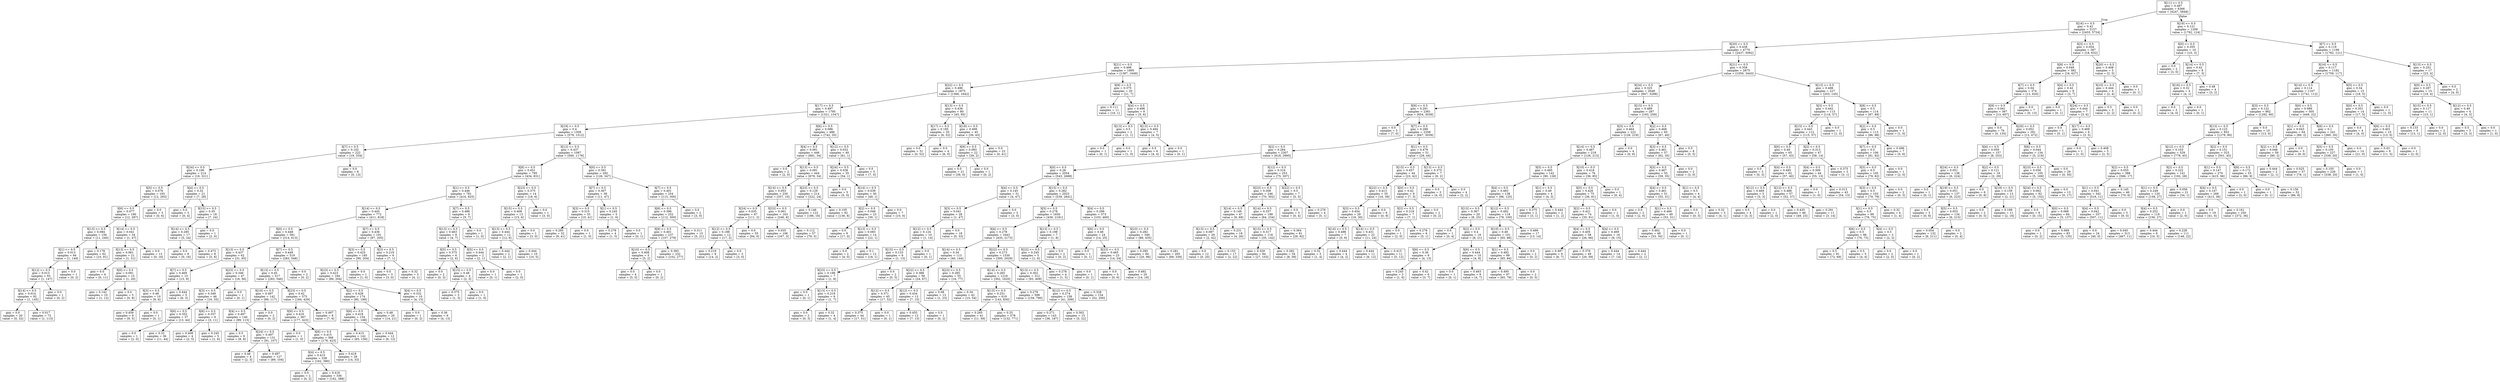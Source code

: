 digraph Tree {
node [shape=box] ;
0 [label="X[11] <= 0.5\ngini = 0.487\nsamples = 6366\nvalue = [4247, 5848]"] ;
1 [label="X[16] <= 0.5\ngini = 0.42\nsamples = 5157\nvalue = [2455, 5724]"] ;
0 -> 1 [labeldistance=2.5, labelangle=45, headlabel="True"] ;
2 [label="X[20] <= 0.5\ngini = 0.438\nsamples = 4770\nvalue = [2437, 5092]"] ;
1 -> 2 ;
3 [label="X[21] <= 0.5\ngini = 0.496\nsamples = 1895\nvalue = [1387, 1649]"] ;
2 -> 3 ;
4 [label="X[22] <= 0.5\ngini = 0.496\nsamples = 1875\nvalue = [1366, 1642]"] ;
3 -> 4 ;
5 [label="X[17] <= 0.5\ngini = 0.497\nsamples = 1795\nvalue = [1321, 1547]"] ;
4 -> 5 ;
6 [label="X[19] <= 0.5\ngini = 0.4\nsamples = 1309\nvalue = [579, 1512]"] ;
5 -> 6 ;
7 [label="X[7] <= 0.5\ngini = 0.102\nsamples = 222\nvalue = [19, 334]"] ;
6 -> 7 ;
8 [label="X[24] <= 0.5\ngini = 0.106\nsamples = 214\nvalue = [19, 321]"] ;
7 -> 8 ;
9 [label="X[5] <= 0.5\ngini = 0.076\nsamples = 193\nvalue = [12, 293]"] ;
8 -> 9 ;
10 [label="X[6] <= 0.5\ngini = 0.077\nsamples = 190\nvalue = [12, 287]"] ;
9 -> 10 ;
11 [label="X[13] <= 0.5\ngini = 0.084\nsamples = 156\nvalue = [11, 240]"] ;
10 -> 11 ;
12 [label="X[1] <= 0.5\ngini = 0.013\nsamples = 94\nvalue = [1, 149]"] ;
11 -> 12 ;
13 [label="X[12] <= 0.5\ngini = 0.013\nsamples = 93\nvalue = [1, 147]"] ;
12 -> 13 ;
14 [label="X[14] <= 0.5\ngini = 0.014\nsamples = 92\nvalue = [1, 145]"] ;
13 -> 14 ;
15 [label="gini = 0.0\nsamples = 20\nvalue = [0, 32]"] ;
14 -> 15 ;
16 [label="gini = 0.017\nsamples = 72\nvalue = [1, 113]"] ;
14 -> 16 ;
17 [label="gini = 0.0\nsamples = 1\nvalue = [0, 2]"] ;
13 -> 17 ;
18 [label="gini = 0.0\nsamples = 1\nvalue = [0, 2]"] ;
12 -> 18 ;
19 [label="gini = 0.178\nsamples = 62\nvalue = [10, 91]"] ;
11 -> 19 ;
20 [label="X[14] <= 0.5\ngini = 0.041\nsamples = 34\nvalue = [1, 47]"] ;
10 -> 20 ;
21 [label="X[13] <= 0.5\ngini = 0.061\nsamples = 21\nvalue = [1, 31]"] ;
20 -> 21 ;
22 [label="gini = 0.0\nsamples = 6\nvalue = [0, 11]"] ;
21 -> 22 ;
23 [label="X[0] <= 0.5\ngini = 0.091\nsamples = 15\nvalue = [1, 20]"] ;
21 -> 23 ;
24 [label="gini = 0.142\nsamples = 10\nvalue = [1, 12]"] ;
23 -> 24 ;
25 [label="gini = 0.0\nsamples = 5\nvalue = [0, 8]"] ;
23 -> 25 ;
26 [label="gini = 0.0\nsamples = 13\nvalue = [0, 16]"] ;
20 -> 26 ;
27 [label="gini = 0.0\nsamples = 3\nvalue = [0, 6]"] ;
9 -> 27 ;
28 [label="X[4] <= 0.5\ngini = 0.32\nsamples = 21\nvalue = [7, 28]"] ;
8 -> 28 ;
29 [label="gini = 0.0\nsamples = 3\nvalue = [0, 4]"] ;
28 -> 29 ;
30 [label="X[15] <= 0.5\ngini = 0.35\nsamples = 18\nvalue = [7, 24]"] ;
28 -> 30 ;
31 [label="X[14] <= 0.5\ngini = 0.285\nsamples = 17\nvalue = [5, 24]"] ;
30 -> 31 ;
32 [label="gini = 0.0\nsamples = 9\nvalue = [0, 16]"] ;
31 -> 32 ;
33 [label="gini = 0.473\nsamples = 8\nvalue = [5, 8]"] ;
31 -> 33 ;
34 [label="gini = 0.0\nsamples = 1\nvalue = [2, 0]"] ;
30 -> 34 ;
35 [label="gini = 0.0\nsamples = 8\nvalue = [0, 13]"] ;
7 -> 35 ;
36 [label="X[12] <= 0.5\ngini = 0.437\nsamples = 1087\nvalue = [560, 1178]"] ;
6 -> 36 ;
37 [label="X[8] <= 0.5\ngini = 0.451\nsamples = 795\nvalue = [434, 831]"] ;
36 -> 37 ;
38 [label="X[1] <= 0.5\ngini = 0.446\nsamples = 781\nvalue = [416, 825]"] ;
37 -> 38 ;
39 [label="X[14] <= 0.5\ngini = 0.445\nsamples = 772\nvalue = [411, 818]"] ;
38 -> 39 ;
40 [label="X[0] <= 0.5\ngini = 0.448\nsamples = 581\nvalue = [314, 613]"] ;
39 -> 40 ;
41 [label="X[13] <= 0.5\ngini = 0.437\nsamples = 62\nvalue = [31, 65]"] ;
40 -> 41 ;
42 [label="X[7] <= 0.5\ngini = 0.469\nsamples = 15\nvalue = [15, 9]"] ;
41 -> 42 ;
43 [label="X[3] <= 0.5\ngini = 0.48\nsamples = 10\nvalue = [9, 6]"] ;
42 -> 43 ;
44 [label="gini = 0.459\nsamples = 9\nvalue = [9, 5]"] ;
43 -> 44 ;
45 [label="gini = 0.0\nsamples = 1\nvalue = [0, 1]"] ;
43 -> 45 ;
46 [label="gini = 0.444\nsamples = 5\nvalue = [6, 3]"] ;
42 -> 46 ;
47 [label="X[23] <= 0.5\ngini = 0.346\nsamples = 47\nvalue = [16, 56]"] ;
41 -> 47 ;
48 [label="X[3] <= 0.5\ngini = 0.349\nsamples = 46\nvalue = [16, 55]"] ;
47 -> 48 ;
49 [label="X[6] <= 0.5\ngini = 0.352\nsamples = 37\nvalue = [13, 44]"] ;
48 -> 49 ;
50 [label="gini = 0.0\nsamples = 1\nvalue = [2, 0]"] ;
49 -> 50 ;
51 [label="gini = 0.32\nsamples = 36\nvalue = [11, 44]"] ;
49 -> 51 ;
52 [label="X[6] <= 0.5\ngini = 0.337\nsamples = 9\nvalue = [3, 11]"] ;
48 -> 52 ;
53 [label="gini = 0.408\nsamples = 4\nvalue = [2, 5]"] ;
52 -> 53 ;
54 [label="gini = 0.245\nsamples = 5\nvalue = [1, 6]"] ;
52 -> 54 ;
55 [label="gini = 0.0\nsamples = 1\nvalue = [0, 1]"] ;
47 -> 55 ;
56 [label="X[7] <= 0.5\ngini = 0.449\nsamples = 519\nvalue = [283, 548]"] ;
40 -> 56 ;
57 [label="X[13] <= 0.5\ngini = 0.45\nsamples = 517\nvalue = [283, 546]"] ;
56 -> 57 ;
58 [label="X[10] <= 0.5\ngini = 0.497\nsamples = 142\nvalue = [99, 117]"] ;
57 -> 58 ;
59 [label="X[4] <= 0.5\ngini = 0.497\nsamples = 140\nvalue = [99, 115]"] ;
58 -> 59 ;
60 [label="gini = 0.5\nsamples = 9\nvalue = [8, 8]"] ;
59 -> 60 ;
61 [label="X[24] <= 0.5\ngini = 0.497\nsamples = 131\nvalue = [91, 107]"] ;
59 -> 61 ;
62 [label="gini = 0.48\nsamples = 4\nvalue = [2, 3]"] ;
61 -> 62 ;
63 [label="gini = 0.497\nsamples = 127\nvalue = [89, 104]"] ;
61 -> 63 ;
64 [label="gini = 0.0\nsamples = 2\nvalue = [0, 2]"] ;
58 -> 64 ;
65 [label="X[23] <= 0.5\ngini = 0.42\nsamples = 375\nvalue = [184, 429]"] ;
57 -> 65 ;
66 [label="X[9] <= 0.5\ngini = 0.416\nsamples = 367\nvalue = [177, 423]"] ;
65 -> 66 ;
67 [label="gini = 0.0\nsamples = 1\nvalue = [1, 0]"] ;
66 -> 67 ;
68 [label="X[6] <= 0.5\ngini = 0.415\nsamples = 366\nvalue = [176, 423]"] ;
66 -> 68 ;
69 [label="X[4] <= 0.5\ngini = 0.415\nsamples = 338\nvalue = [162, 390]"] ;
68 -> 69 ;
70 [label="gini = 0.0\nsamples = 2\nvalue = [0, 2]"] ;
69 -> 70 ;
71 [label="gini = 0.416\nsamples = 336\nvalue = [162, 388]"] ;
69 -> 71 ;
72 [label="gini = 0.418\nsamples = 28\nvalue = [14, 33]"] ;
68 -> 72 ;
73 [label="gini = 0.497\nsamples = 8\nvalue = [7, 6]"] ;
65 -> 73 ;
74 [label="gini = 0.0\nsamples = 2\nvalue = [0, 2]"] ;
56 -> 74 ;
75 [label="X[7] <= 0.5\ngini = 0.436\nsamples = 191\nvalue = [97, 205]"] ;
39 -> 75 ;
76 [label="X[3] <= 0.5\ngini = 0.425\nsamples = 185\nvalue = [90, 204]"] ;
75 -> 76 ;
77 [label="X[23] <= 0.5\ngini = 0.423\nsamples = 184\nvalue = [89, 204]"] ;
76 -> 77 ;
78 [label="X[2] <= 0.5\ngini = 0.428\nsamples = 174\nvalue = [85, 189]"] ;
77 -> 78 ;
79 [label="X[6] <= 0.5\ngini = 0.418\nsamples = 154\nvalue = [71, 168]"] ;
78 -> 79 ;
80 [label="gini = 0.415\nsamples = 142\nvalue = [65, 156]"] ;
79 -> 80 ;
81 [label="gini = 0.444\nsamples = 12\nvalue = [6, 12]"] ;
79 -> 81 ;
82 [label="gini = 0.48\nsamples = 20\nvalue = [14, 21]"] ;
78 -> 82 ;
83 [label="X[4] <= 0.5\ngini = 0.332\nsamples = 10\nvalue = [4, 15]"] ;
77 -> 83 ;
84 [label="gini = 0.0\nsamples = 1\nvalue = [0, 2]"] ;
83 -> 84 ;
85 [label="gini = 0.36\nsamples = 9\nvalue = [4, 13]"] ;
83 -> 85 ;
86 [label="gini = 0.0\nsamples = 1\nvalue = [1, 0]"] ;
76 -> 86 ;
87 [label="X[3] <= 0.5\ngini = 0.219\nsamples = 6\nvalue = [7, 1]"] ;
75 -> 87 ;
88 [label="gini = 0.0\nsamples = 3\nvalue = [3, 0]"] ;
87 -> 88 ;
89 [label="gini = 0.32\nsamples = 3\nvalue = [4, 1]"] ;
87 -> 89 ;
90 [label="X[7] <= 0.5\ngini = 0.486\nsamples = 9\nvalue = [5, 7]"] ;
38 -> 90 ;
91 [label="X[13] <= 0.5\ngini = 0.463\nsamples = 8\nvalue = [4, 7]"] ;
90 -> 91 ;
92 [label="X[5] <= 0.5\ngini = 0.375\nsamples = 6\nvalue = [2, 6]"] ;
91 -> 92 ;
93 [label="gini = 0.0\nsamples = 2\nvalue = [0, 3]"] ;
92 -> 93 ;
94 [label="X[15] <= 0.5\ngini = 0.48\nsamples = 4\nvalue = [2, 3]"] ;
92 -> 94 ;
95 [label="gini = 0.375\nsamples = 3\nvalue = [1, 3]"] ;
94 -> 95 ;
96 [label="gini = 0.0\nsamples = 1\nvalue = [1, 0]"] ;
94 -> 96 ;
97 [label="X[5] <= 0.5\ngini = 0.444\nsamples = 2\nvalue = [2, 1]"] ;
91 -> 97 ;
98 [label="gini = 0.0\nsamples = 1\nvalue = [0, 1]"] ;
97 -> 98 ;
99 [label="gini = 0.0\nsamples = 1\nvalue = [2, 0]"] ;
97 -> 99 ;
100 [label="gini = 0.0\nsamples = 1\nvalue = [1, 0]"] ;
90 -> 100 ;
101 [label="X[23] <= 0.5\ngini = 0.375\nsamples = 14\nvalue = [18, 6]"] ;
37 -> 101 ;
102 [label="X[15] <= 0.5\ngini = 0.408\nsamples = 13\nvalue = [15, 6]"] ;
101 -> 102 ;
103 [label="X[13] <= 0.5\ngini = 0.444\nsamples = 12\nvalue = [12, 6]"] ;
102 -> 103 ;
104 [label="gini = 0.444\nsamples = 2\nvalue = [2, 1]"] ;
103 -> 104 ;
105 [label="gini = 0.444\nsamples = 10\nvalue = [10, 5]"] ;
103 -> 105 ;
106 [label="gini = 0.0\nsamples = 1\nvalue = [3, 0]"] ;
102 -> 106 ;
107 [label="gini = 0.0\nsamples = 1\nvalue = [3, 0]"] ;
101 -> 107 ;
108 [label="X[0] <= 0.5\ngini = 0.391\nsamples = 292\nvalue = [126, 347]"] ;
36 -> 108 ;
109 [label="X[7] <= 0.5\ngini = 0.307\nsamples = 38\nvalue = [11, 47]"] ;
108 -> 109 ;
110 [label="X[3] <= 0.5\ngini = 0.315\nsamples = 33\nvalue = [10, 41]"] ;
109 -> 110 ;
111 [label="gini = 0.295\nsamples = 32\nvalue = [9, 41]"] ;
110 -> 111 ;
112 [label="gini = 0.0\nsamples = 1\nvalue = [1, 0]"] ;
110 -> 112 ;
113 [label="X[1] <= 0.5\ngini = 0.245\nsamples = 5\nvalue = [1, 6]"] ;
109 -> 113 ;
114 [label="gini = 0.278\nsamples = 4\nvalue = [1, 5]"] ;
113 -> 114 ;
115 [label="gini = 0.0\nsamples = 1\nvalue = [0, 1]"] ;
113 -> 115 ;
116 [label="X[7] <= 0.5\ngini = 0.401\nsamples = 254\nvalue = [115, 300]"] ;
108 -> 116 ;
117 [label="X[6] <= 0.5\ngini = 0.396\nsamples = 252\nvalue = [112, 300]"] ;
116 -> 117 ;
118 [label="X[9] <= 0.5\ngini = 0.401\nsamples = 237\nvalue = [107, 279]"] ;
117 -> 118 ;
119 [label="X[10] <= 0.5\ngini = 0.408\nsamples = 5\nvalue = [5, 2]"] ;
118 -> 119 ;
120 [label="gini = 0.0\nsamples = 4\nvalue = [5, 0]"] ;
119 -> 120 ;
121 [label="gini = 0.0\nsamples = 1\nvalue = [0, 2]"] ;
119 -> 121 ;
122 [label="gini = 0.393\nsamples = 232\nvalue = [102, 277]"] ;
118 -> 122 ;
123 [label="gini = 0.311\nsamples = 15\nvalue = [5, 21]"] ;
117 -> 123 ;
124 [label="gini = 0.0\nsamples = 2\nvalue = [3, 0]"] ;
116 -> 124 ;
125 [label="X[6] <= 0.5\ngini = 0.086\nsamples = 486\nvalue = [742, 35]"] ;
5 -> 125 ;
126 [label="X[4] <= 0.5\ngini = 0.091\nsamples = 446\nvalue = [681, 34]"] ;
125 -> 126 ;
127 [label="gini = 0.0\nsamples = 2\nvalue = [2, 0]"] ;
126 -> 127 ;
128 [label="X[13] <= 0.5\ngini = 0.091\nsamples = 444\nvalue = [679, 34]"] ;
126 -> 128 ;
129 [label="X[14] <= 0.5\ngini = 0.053\nsamples = 230\nvalue = [357, 10]"] ;
128 -> 129 ;
130 [label="X[24] <= 0.5\ngini = 0.035\nsamples = 67\nvalue = [111, 2]"] ;
129 -> 130 ;
131 [label="X[12] <= 0.5\ngini = 0.188\nsamples = 12\nvalue = [17, 2]"] ;
130 -> 131 ;
132 [label="gini = 0.219\nsamples = 9\nvalue = [14, 2]"] ;
131 -> 132 ;
133 [label="gini = 0.0\nsamples = 3\nvalue = [3, 0]"] ;
131 -> 133 ;
134 [label="gini = 0.0\nsamples = 55\nvalue = [94, 0]"] ;
130 -> 134 ;
135 [label="X[23] <= 0.5\ngini = 0.061\nsamples = 163\nvalue = [246, 8]"] ;
129 -> 135 ;
136 [label="gini = 0.035\nsamples = 106\nvalue = [167, 3]"] ;
135 -> 136 ;
137 [label="gini = 0.112\nsamples = 57\nvalue = [79, 5]"] ;
135 -> 137 ;
138 [label="X[23] <= 0.5\ngini = 0.129\nsamples = 214\nvalue = [322, 24]"] ;
128 -> 138 ;
139 [label="gini = 0.146\nsamples = 122\nvalue = [186, 16]"] ;
138 -> 139 ;
140 [label="gini = 0.105\nsamples = 92\nvalue = [136, 8]"] ;
138 -> 140 ;
141 [label="X[12] <= 0.5\ngini = 0.032\nsamples = 40\nvalue = [61, 1]"] ;
125 -> 141 ;
142 [label="X[24] <= 0.5\ngini = 0.036\nsamples = 35\nvalue = [54, 1]"] ;
141 -> 142 ;
143 [label="gini = 0.0\nsamples = 5\nvalue = [5, 0]"] ;
142 -> 143 ;
144 [label="X[14] <= 0.5\ngini = 0.039\nsamples = 30\nvalue = [49, 1]"] ;
142 -> 144 ;
145 [label="X[2] <= 0.5\ngini = 0.049\nsamples = 23\nvalue = [39, 1]"] ;
144 -> 145 ;
146 [label="gini = 0.0\nsamples = 9\nvalue = [17, 0]"] ;
145 -> 146 ;
147 [label="X[13] <= 0.5\ngini = 0.083\nsamples = 14\nvalue = [22, 1]"] ;
145 -> 147 ;
148 [label="gini = 0.0\nsamples = 2\nvalue = [4, 0]"] ;
147 -> 148 ;
149 [label="gini = 0.1\nsamples = 12\nvalue = [18, 1]"] ;
147 -> 149 ;
150 [label="gini = 0.0\nsamples = 7\nvalue = [10, 0]"] ;
144 -> 150 ;
151 [label="gini = 0.0\nsamples = 5\nvalue = [7, 0]"] ;
141 -> 151 ;
152 [label="X[13] <= 0.5\ngini = 0.436\nsamples = 80\nvalue = [45, 95]"] ;
4 -> 152 ;
153 [label="X[17] <= 0.5\ngini = 0.185\nsamples = 35\nvalue = [6, 52]"] ;
152 -> 153 ;
154 [label="gini = 0.0\nsamples = 31\nvalue = [0, 52]"] ;
153 -> 154 ;
155 [label="gini = 0.0\nsamples = 4\nvalue = [6, 0]"] ;
153 -> 155 ;
156 [label="X[18] <= 0.5\ngini = 0.499\nsamples = 45\nvalue = [39, 43]"] ;
152 -> 156 ;
157 [label="X[9] <= 0.5\ngini = 0.093\nsamples = 22\nvalue = [39, 2]"] ;
156 -> 157 ;
158 [label="gini = 0.0\nsamples = 21\nvalue = [39, 0]"] ;
157 -> 158 ;
159 [label="gini = 0.0\nsamples = 1\nvalue = [0, 2]"] ;
157 -> 159 ;
160 [label="gini = 0.0\nsamples = 23\nvalue = [0, 41]"] ;
156 -> 160 ;
161 [label="X[9] <= 0.5\ngini = 0.375\nsamples = 20\nvalue = [21, 7]"] ;
3 -> 161 ;
162 [label="gini = 0.111\nsamples = 11\nvalue = [16, 1]"] ;
161 -> 162 ;
163 [label="X[4] <= 0.5\ngini = 0.496\nsamples = 9\nvalue = [5, 6]"] ;
161 -> 163 ;
164 [label="X[13] <= 0.5\ngini = 0.5\nsamples = 2\nvalue = [1, 1]"] ;
163 -> 164 ;
165 [label="gini = 0.0\nsamples = 1\nvalue = [0, 1]"] ;
164 -> 165 ;
166 [label="gini = 0.0\nsamples = 1\nvalue = [1, 0]"] ;
164 -> 166 ;
167 [label="X[13] <= 0.5\ngini = 0.494\nsamples = 7\nvalue = [4, 5]"] ;
163 -> 167 ;
168 [label="gini = 0.5\nsamples = 6\nvalue = [4, 4]"] ;
167 -> 168 ;
169 [label="gini = 0.0\nsamples = 1\nvalue = [0, 1]"] ;
167 -> 169 ;
170 [label="X[21] <= 0.5\ngini = 0.358\nsamples = 2875\nvalue = [1050, 3443]"] ;
2 -> 170 ;
171 [label="X[24] <= 0.5\ngini = 0.325\nsamples = 2648\nvalue = [847, 3298]"] ;
170 -> 171 ;
172 [label="X[9] <= 0.5\ngini = 0.291\nsamples = 2361\nvalue = [654, 3039]"] ;
171 -> 172 ;
173 [label="gini = 0.0\nsamples = 3\nvalue = [7, 0]"] ;
172 -> 173 ;
174 [label="X[7] <= 0.5\ngini = 0.289\nsamples = 2358\nvalue = [647, 3039]"] ;
172 -> 174 ;
175 [label="X[2] <= 0.5\ngini = 0.284\nsamples = 2307\nvalue = [618, 2995]"] ;
174 -> 175 ;
176 [label="X[0] <= 0.5\ngini = 0.28\nsamples = 2054\nvalue = [543, 2688]"] ;
175 -> 176 ;
177 [label="X[4] <= 0.5\ngini = 0.145\nsamples = 31\nvalue = [4, 47]"] ;
176 -> 177 ;
178 [label="X[3] <= 0.5\ngini = 0.041\nsamples = 28\nvalue = [1, 47]"] ;
177 -> 178 ;
179 [label="X[12] <= 0.5\ngini = 0.124\nsamples = 10\nvalue = [1, 14]"] ;
178 -> 179 ;
180 [label="X[15] <= 0.5\ngini = 0.133\nsamples = 9\nvalue = [1, 13]"] ;
179 -> 180 ;
181 [label="X[23] <= 0.5\ngini = 0.198\nsamples = 7\nvalue = [1, 8]"] ;
180 -> 181 ;
182 [label="gini = 0.0\nsamples = 1\nvalue = [0, 1]"] ;
181 -> 182 ;
183 [label="X[13] <= 0.5\ngini = 0.219\nsamples = 6\nvalue = [1, 7]"] ;
181 -> 183 ;
184 [label="gini = 0.0\nsamples = 2\nvalue = [0, 3]"] ;
183 -> 184 ;
185 [label="gini = 0.32\nsamples = 4\nvalue = [1, 4]"] ;
183 -> 185 ;
186 [label="gini = 0.0\nsamples = 2\nvalue = [0, 5]"] ;
180 -> 186 ;
187 [label="gini = 0.0\nsamples = 1\nvalue = [0, 1]"] ;
179 -> 187 ;
188 [label="gini = 0.0\nsamples = 18\nvalue = [0, 33]"] ;
178 -> 188 ;
189 [label="gini = 0.0\nsamples = 3\nvalue = [3, 0]"] ;
177 -> 189 ;
190 [label="X[15] <= 0.5\ngini = 0.282\nsamples = 2023\nvalue = [539, 2641]"] ;
176 -> 190 ;
191 [label="X[5] <= 0.5\ngini = 0.278\nsamples = 1650\nvalue = [436, 2181]"] ;
190 -> 191 ;
192 [label="X[4] <= 0.5\ngini = 0.278\nsamples = 1643\nvalue = [435, 2173]"] ;
191 -> 192 ;
193 [label="X[14] <= 0.5\ngini = 0.34\nsamples = 113\nvalue = [40, 144]"] ;
192 -> 193 ;
194 [label="X[22] <= 0.5\ngini = 0.388\nsamples = 58\nvalue = [24, 67]"] ;
193 -> 194 ;
195 [label="X[12] <= 0.5\ngini = 0.371\nsamples = 45\nvalue = [17, 52]"] ;
194 -> 195 ;
196 [label="gini = 0.375\nsamples = 44\nvalue = [17, 51]"] ;
195 -> 196 ;
197 [label="gini = 0.0\nsamples = 1\nvalue = [0, 1]"] ;
195 -> 197 ;
198 [label="X[12] <= 0.5\ngini = 0.434\nsamples = 13\nvalue = [7, 15]"] ;
194 -> 198 ;
199 [label="gini = 0.455\nsamples = 12\nvalue = [7, 13]"] ;
198 -> 199 ;
200 [label="gini = 0.0\nsamples = 1\nvalue = [0, 2]"] ;
198 -> 200 ;
201 [label="X[23] <= 0.5\ngini = 0.285\nsamples = 55\nvalue = [16, 77]"] ;
193 -> 201 ;
202 [label="gini = 0.08\nsamples = 13\nvalue = [1, 23]"] ;
201 -> 202 ;
203 [label="gini = 0.34\nsamples = 42\nvalue = [15, 54]"] ;
201 -> 203 ;
204 [label="X[22] <= 0.5\ngini = 0.273\nsamples = 1530\nvalue = [395, 2029]"] ;
192 -> 204 ;
205 [label="X[14] <= 0.5\ngini = 0.265\nsamples = 1218\nvalue = [302, 1620]"] ;
204 -> 205 ;
206 [label="X[13] <= 0.5\ngini = 0.251\nsamples = 619\nvalue = [143, 830]"] ;
205 -> 206 ;
207 [label="gini = 0.265\nsamples = 41\nvalue = [11, 59]"] ;
206 -> 207 ;
208 [label="gini = 0.25\nsamples = 578\nvalue = [132, 771]"] ;
206 -> 208 ;
209 [label="gini = 0.279\nsamples = 599\nvalue = [159, 790]"] ;
205 -> 209 ;
210 [label="X[13] <= 0.5\ngini = 0.302\nsamples = 312\nvalue = [93, 409]"] ;
204 -> 210 ;
211 [label="X[12] <= 0.5\ngini = 0.274\nsamples = 158\nvalue = [41, 209]"] ;
210 -> 211 ;
212 [label="gini = 0.271\nsamples = 143\nvalue = [36, 187]"] ;
211 -> 212 ;
213 [label="gini = 0.302\nsamples = 15\nvalue = [5, 22]"] ;
211 -> 213 ;
214 [label="gini = 0.328\nsamples = 154\nvalue = [52, 200]"] ;
210 -> 214 ;
215 [label="X[13] <= 0.5\ngini = 0.198\nsamples = 7\nvalue = [1, 8]"] ;
191 -> 215 ;
216 [label="X[22] <= 0.5\ngini = 0.245\nsamples = 5\nvalue = [1, 6]"] ;
215 -> 216 ;
217 [label="gini = 0.278\nsamples = 4\nvalue = [1, 5]"] ;
216 -> 217 ;
218 [label="gini = 0.0\nsamples = 1\nvalue = [0, 1]"] ;
216 -> 218 ;
219 [label="gini = 0.0\nsamples = 2\nvalue = [0, 2]"] ;
215 -> 219 ;
220 [label="X[4] <= 0.5\ngini = 0.299\nsamples = 373\nvalue = [103, 460]"] ;
190 -> 220 ;
221 [label="X[6] <= 0.5\ngini = 0.46\nsamples = 24\nvalue = [14, 25]"] ;
220 -> 221 ;
222 [label="gini = 0.0\nsamples = 1\nvalue = [0, 1]"] ;
221 -> 222 ;
223 [label="X[23] <= 0.5\ngini = 0.465\nsamples = 23\nvalue = [14, 24]"] ;
221 -> 223 ;
224 [label="gini = 0.0\nsamples = 3\nvalue = [0, 6]"] ;
223 -> 224 ;
225 [label="gini = 0.492\nsamples = 20\nvalue = [14, 18]"] ;
223 -> 225 ;
226 [label="X[23] <= 0.5\ngini = 0.282\nsamples = 349\nvalue = [89, 435]"] ;
220 -> 226 ;
227 [label="gini = 0.285\nsamples = 84\nvalue = [20, 96]"] ;
226 -> 227 ;
228 [label="gini = 0.281\nsamples = 265\nvalue = [69, 339]"] ;
226 -> 228 ;
229 [label="X[12] <= 0.5\ngini = 0.316\nsamples = 253\nvalue = [75, 307]"] ;
175 -> 229 ;
230 [label="X[23] <= 0.5\ngini = 0.306\nsamples = 246\nvalue = [70, 302]"] ;
229 -> 230 ;
231 [label="X[14] <= 0.5\ngini = 0.149\nsamples = 47\nvalue = [6, 68]"] ;
230 -> 231 ;
232 [label="X[13] <= 0.5\ngini = 0.087\nsamples = 29\nvalue = [2, 42]"] ;
231 -> 232 ;
233 [label="gini = 0.0\nsamples = 12\nvalue = [0, 20]"] ;
232 -> 233 ;
234 [label="gini = 0.153\nsamples = 17\nvalue = [2, 22]"] ;
232 -> 234 ;
235 [label="gini = 0.231\nsamples = 18\nvalue = [4, 26]"] ;
231 -> 235 ;
236 [label="X[14] <= 0.5\ngini = 0.337\nsamples = 199\nvalue = [64, 234]"] ;
230 -> 236 ;
237 [label="X[15] <= 0.5\ngini = 0.317\nsamples = 118\nvalue = [35, 142]"] ;
236 -> 237 ;
238 [label="gini = 0.329\nsamples = 84\nvalue = [27, 103]"] ;
237 -> 238 ;
239 [label="gini = 0.282\nsamples = 34\nvalue = [8, 39]"] ;
237 -> 239 ;
240 [label="gini = 0.364\nsamples = 81\nvalue = [29, 92]"] ;
236 -> 240 ;
241 [label="X[22] <= 0.5\ngini = 0.5\nsamples = 7\nvalue = [5, 5]"] ;
229 -> 241 ;
242 [label="gini = 0.0\nsamples = 3\nvalue = [0, 4]"] ;
241 -> 242 ;
243 [label="gini = 0.278\nsamples = 4\nvalue = [5, 1]"] ;
241 -> 243 ;
244 [label="X[1] <= 0.5\ngini = 0.479\nsamples = 51\nvalue = [29, 44]"] ;
174 -> 244 ;
245 [label="X[15] <= 0.5\ngini = 0.457\nsamples = 44\nvalue = [23, 42]"] ;
244 -> 245 ;
246 [label="X[22] <= 0.5\ngini = 0.413\nsamples = 35\nvalue = [16, 39]"] ;
245 -> 246 ;
247 [label="X[3] <= 0.5\ngini = 0.454\nsamples = 29\nvalue = [16, 30]"] ;
246 -> 247 ;
248 [label="X[14] <= 0.5\ngini = 0.496\nsamples = 7\nvalue = [5, 6]"] ;
247 -> 248 ;
249 [label="gini = 0.32\nsamples = 3\nvalue = [1, 4]"] ;
248 -> 249 ;
250 [label="gini = 0.444\nsamples = 4\nvalue = [4, 2]"] ;
248 -> 250 ;
251 [label="X[14] <= 0.5\ngini = 0.431\nsamples = 22\nvalue = [11, 24]"] ;
247 -> 251 ;
252 [label="gini = 0.444\nsamples = 11\nvalue = [6, 12]"] ;
251 -> 252 ;
253 [label="gini = 0.415\nsamples = 11\nvalue = [5, 12]"] ;
251 -> 253 ;
254 [label="gini = 0.0\nsamples = 6\nvalue = [0, 9]"] ;
246 -> 254 ;
255 [label="X[0] <= 0.5\ngini = 0.42\nsamples = 9\nvalue = [7, 3]"] ;
245 -> 255 ;
256 [label="X[3] <= 0.5\ngini = 0.219\nsamples = 7\nvalue = [7, 1]"] ;
255 -> 256 ;
257 [label="gini = 0.0\nsamples = 1\nvalue = [2, 0]"] ;
256 -> 257 ;
258 [label="gini = 0.278\nsamples = 6\nvalue = [5, 1]"] ;
256 -> 258 ;
259 [label="gini = 0.0\nsamples = 2\nvalue = [0, 2]"] ;
255 -> 259 ;
260 [label="X[13] <= 0.5\ngini = 0.375\nsamples = 7\nvalue = [6, 2]"] ;
244 -> 260 ;
261 [label="gini = 0.0\nsamples = 3\nvalue = [4, 0]"] ;
260 -> 261 ;
262 [label="gini = 0.5\nsamples = 4\nvalue = [2, 2]"] ;
260 -> 262 ;
263 [label="X[15] <= 0.5\ngini = 0.489\nsamples = 287\nvalue = [193, 259]"] ;
171 -> 263 ;
264 [label="X[3] <= 0.5\ngini = 0.464\nsamples = 222\nvalue = [126, 219]"] ;
263 -> 264 ;
265 [label="X[14] <= 0.5\ngini = 0.467\nsamples = 218\nvalue = [126, 213]"] ;
264 -> 265 ;
266 [label="X[5] <= 0.5\ngini = 0.485\nsamples = 142\nvalue = [90, 128]"] ;
265 -> 266 ;
267 [label="X[4] <= 0.5\ngini = 0.483\nsamples = 138\nvalue = [86, 125]"] ;
266 -> 267 ;
268 [label="X[13] <= 0.5\ngini = 0.367\nsamples = 20\nvalue = [8, 25]"] ;
267 -> 268 ;
269 [label="gini = 0.0\nsamples = 1\nvalue = [0, 4]"] ;
268 -> 269 ;
270 [label="X[2] <= 0.5\ngini = 0.4\nsamples = 19\nvalue = [8, 21]"] ;
268 -> 270 ;
271 [label="X[6] <= 0.5\ngini = 0.36\nsamples = 9\nvalue = [4, 13]"] ;
270 -> 271 ;
272 [label="gini = 0.245\nsamples = 3\nvalue = [1, 6]"] ;
271 -> 272 ;
273 [label="gini = 0.42\nsamples = 6\nvalue = [3, 7]"] ;
271 -> 273 ;
274 [label="X[6] <= 0.5\ngini = 0.444\nsamples = 10\nvalue = [4, 8]"] ;
270 -> 274 ;
275 [label="gini = 0.0\nsamples = 1\nvalue = [0, 1]"] ;
274 -> 275 ;
276 [label="gini = 0.463\nsamples = 9\nvalue = [4, 7]"] ;
274 -> 276 ;
277 [label="X[12] <= 0.5\ngini = 0.492\nsamples = 118\nvalue = [78, 100]"] ;
267 -> 277 ;
278 [label="X[10] <= 0.5\ngini = 0.49\nsamples = 101\nvalue = [65, 86]"] ;
277 -> 278 ;
279 [label="X[1] <= 0.5\ngini = 0.492\nsamples = 99\nvalue = [65, 84]"] ;
278 -> 279 ;
280 [label="gini = 0.495\nsamples = 97\nvalue = [65, 79]"] ;
279 -> 280 ;
281 [label="gini = 0.0\nsamples = 2\nvalue = [0, 5]"] ;
279 -> 281 ;
282 [label="gini = 0.0\nsamples = 2\nvalue = [0, 2]"] ;
278 -> 282 ;
283 [label="gini = 0.499\nsamples = 17\nvalue = [13, 14]"] ;
277 -> 283 ;
284 [label="X[1] <= 0.5\ngini = 0.49\nsamples = 4\nvalue = [4, 3]"] ;
266 -> 284 ;
285 [label="gini = 0.375\nsamples = 2\nvalue = [3, 1]"] ;
284 -> 285 ;
286 [label="gini = 0.444\nsamples = 2\nvalue = [1, 2]"] ;
284 -> 286 ;
287 [label="X[10] <= 0.5\ngini = 0.418\nsamples = 76\nvalue = [36, 85]"] ;
265 -> 287 ;
288 [label="X[5] <= 0.5\ngini = 0.426\nsamples = 75\nvalue = [36, 81]"] ;
287 -> 288 ;
289 [label="X[2] <= 0.5\ngini = 0.421\nsamples = 74\nvalue = [35, 81]"] ;
288 -> 289 ;
290 [label="X[4] <= 0.5\ngini = 0.405\nsamples = 58\nvalue = [26, 66]"] ;
289 -> 290 ;
291 [label="gini = 0.497\nsamples = 9\nvalue = [6, 7]"] ;
290 -> 291 ;
292 [label="gini = 0.378\nsamples = 49\nvalue = [20, 59]"] ;
290 -> 292 ;
293 [label="X[4] <= 0.5\ngini = 0.469\nsamples = 16\nvalue = [9, 15]"] ;
289 -> 293 ;
294 [label="gini = 0.444\nsamples = 14\nvalue = [7, 14]"] ;
293 -> 294 ;
295 [label="gini = 0.444\nsamples = 2\nvalue = [2, 1]"] ;
293 -> 295 ;
296 [label="gini = 0.0\nsamples = 1\nvalue = [1, 0]"] ;
288 -> 296 ;
297 [label="gini = 0.0\nsamples = 1\nvalue = [0, 4]"] ;
287 -> 297 ;
298 [label="gini = 0.0\nsamples = 4\nvalue = [0, 6]"] ;
264 -> 298 ;
299 [label="X[2] <= 0.5\ngini = 0.468\nsamples = 65\nvalue = [67, 40]"] ;
263 -> 299 ;
300 [label="X[3] <= 0.5\ngini = 0.461\nsamples = 57\nvalue = [62, 35]"] ;
299 -> 300 ;
301 [label="X[5] <= 0.5\ngini = 0.467\nsamples = 55\nvalue = [59, 35]"] ;
300 -> 301 ;
302 [label="X[4] <= 0.5\ngini = 0.461\nsamples = 51\nvalue = [55, 31]"] ;
301 -> 302 ;
303 [label="gini = 0.0\nsamples = 2\nvalue = [2, 0]"] ;
302 -> 303 ;
304 [label="X[1] <= 0.5\ngini = 0.466\nsamples = 49\nvalue = [53, 31]"] ;
302 -> 304 ;
305 [label="gini = 0.462\nsamples = 48\nvalue = [53, 30]"] ;
304 -> 305 ;
306 [label="gini = 0.0\nsamples = 1\nvalue = [0, 1]"] ;
304 -> 306 ;
307 [label="X[1] <= 0.5\ngini = 0.5\nsamples = 4\nvalue = [4, 4]"] ;
301 -> 307 ;
308 [label="gini = 0.0\nsamples = 1\nvalue = [0, 3]"] ;
307 -> 308 ;
309 [label="gini = 0.32\nsamples = 3\nvalue = [4, 1]"] ;
307 -> 309 ;
310 [label="gini = 0.0\nsamples = 2\nvalue = [3, 0]"] ;
300 -> 310 ;
311 [label="gini = 0.5\nsamples = 8\nvalue = [5, 5]"] ;
299 -> 311 ;
312 [label="X[13] <= 0.5\ngini = 0.486\nsamples = 227\nvalue = [203, 145]"] ;
170 -> 312 ;
313 [label="X[3] <= 0.5\ngini = 0.442\nsamples = 113\nvalue = [116, 57]"] ;
312 -> 313 ;
314 [label="X[15] <= 0.5\ngini = 0.443\nsamples = 112\nvalue = [115, 57]"] ;
313 -> 314 ;
315 [label="X[0] <= 0.5\ngini = 0.49\nsamples = 65\nvalue = [57, 43]"] ;
314 -> 315 ;
316 [label="gini = 0.0\nsamples = 3\nvalue = [0, 3]"] ;
315 -> 316 ;
317 [label="X[4] <= 0.5\ngini = 0.485\nsamples = 62\nvalue = [57, 40]"] ;
315 -> 317 ;
318 [label="X[12] <= 0.5\ngini = 0.469\nsamples = 5\nvalue = [5, 3]"] ;
317 -> 318 ;
319 [label="gini = 0.5\nsamples = 4\nvalue = [3, 3]"] ;
318 -> 319 ;
320 [label="gini = 0.0\nsamples = 1\nvalue = [2, 0]"] ;
318 -> 320 ;
321 [label="X[12] <= 0.5\ngini = 0.486\nsamples = 57\nvalue = [52, 37]"] ;
317 -> 321 ;
322 [label="gini = 0.435\nsamples = 46\nvalue = [49, 23]"] ;
321 -> 322 ;
323 [label="gini = 0.291\nsamples = 11\nvalue = [3, 14]"] ;
321 -> 323 ;
324 [label="X[2] <= 0.5\ngini = 0.313\nsamples = 47\nvalue = [58, 14]"] ;
314 -> 324 ;
325 [label="X[4] <= 0.5\ngini = 0.309\nsamples = 44\nvalue = [55, 13]"] ;
324 -> 325 ;
326 [label="gini = 0.0\nsamples = 1\nvalue = [1, 0]"] ;
325 -> 326 ;
327 [label="gini = 0.313\nsamples = 43\nvalue = [54, 13]"] ;
325 -> 327 ;
328 [label="gini = 0.375\nsamples = 3\nvalue = [3, 1]"] ;
324 -> 328 ;
329 [label="gini = 0.0\nsamples = 1\nvalue = [1, 0]"] ;
313 -> 329 ;
330 [label="X[8] <= 0.5\ngini = 0.5\nsamples = 114\nvalue = [87, 88]"] ;
312 -> 330 ;
331 [label="X[2] <= 0.5\ngini = 0.5\nsamples = 113\nvalue = [86, 88]"] ;
330 -> 331 ;
332 [label="X[7] <= 0.5\ngini = 0.5\nsamples = 106\nvalue = [81, 82]"] ;
331 -> 332 ;
333 [label="X[5] <= 0.5\ngini = 0.5\nsamples = 105\nvalue = [79, 82]"] ;
332 -> 333 ;
334 [label="X[3] <= 0.5\ngini = 0.5\nsamples = 103\nvalue = [79, 79]"] ;
333 -> 334 ;
335 [label="X[1] <= 0.5\ngini = 0.5\nsamples = 99\nvalue = [78, 75]"] ;
334 -> 335 ;
336 [label="X[6] <= 0.5\ngini = 0.5\nsamples = 96\nvalue = [76, 73]"] ;
335 -> 336 ;
337 [label="gini = 0.5\nsamples = 91\nvalue = [72, 69]"] ;
336 -> 337 ;
338 [label="gini = 0.5\nsamples = 5\nvalue = [4, 4]"] ;
336 -> 338 ;
339 [label="X[4] <= 0.5\ngini = 0.5\nsamples = 3\nvalue = [2, 2]"] ;
335 -> 339 ;
340 [label="gini = 0.0\nsamples = 2\nvalue = [2, 0]"] ;
339 -> 340 ;
341 [label="gini = 0.0\nsamples = 1\nvalue = [0, 2]"] ;
339 -> 341 ;
342 [label="gini = 0.32\nsamples = 4\nvalue = [1, 4]"] ;
334 -> 342 ;
343 [label="gini = 0.0\nsamples = 2\nvalue = [0, 3]"] ;
333 -> 343 ;
344 [label="gini = 0.0\nsamples = 1\nvalue = [2, 0]"] ;
332 -> 344 ;
345 [label="gini = 0.496\nsamples = 7\nvalue = [5, 6]"] ;
331 -> 345 ;
346 [label="gini = 0.0\nsamples = 1\nvalue = [1, 0]"] ;
330 -> 346 ;
347 [label="X[3] <= 0.5\ngini = 0.054\nsamples = 387\nvalue = [18, 632]"] ;
1 -> 347 ;
348 [label="X[8] <= 0.5\ngini = 0.049\nsamples = 382\nvalue = [16, 627]"] ;
347 -> 348 ;
349 [label="X[7] <= 0.5\ngini = 0.04\nsamples = 374\nvalue = [13, 620]"] ;
348 -> 349 ;
350 [label="X[9] <= 0.5\ngini = 0.041\nsamples = 367\nvalue = [13, 607]"] ;
349 -> 350 ;
351 [label="gini = 0.0\nsamples = 76\nvalue = [0, 135]"] ;
350 -> 351 ;
352 [label="X[20] <= 0.5\ngini = 0.052\nsamples = 291\nvalue = [13, 472]"] ;
350 -> 352 ;
353 [label="X[6] <= 0.5\ngini = 0.059\nsamples = 157\nvalue = [8, 253]"] ;
352 -> 353 ;
354 [label="X[24] <= 0.5\ngini = 0.051\nsamples = 138\nvalue = [6, 224]"] ;
353 -> 354 ;
355 [label="gini = 0.0\nsamples = 1\nvalue = [0, 1]"] ;
354 -> 355 ;
356 [label="X[19] <= 0.5\ngini = 0.051\nsamples = 137\nvalue = [6, 223]"] ;
354 -> 356 ;
357 [label="gini = 0.0\nsamples = 3\nvalue = [0, 8]"] ;
356 -> 357 ;
358 [label="X[5] <= 0.5\ngini = 0.053\nsamples = 134\nvalue = [6, 215]"] ;
356 -> 358 ;
359 [label="gini = 0.054\nsamples = 132\nvalue = [6, 211]"] ;
358 -> 359 ;
360 [label="gini = 0.0\nsamples = 2\nvalue = [0, 4]"] ;
358 -> 360 ;
361 [label="X[2] <= 0.5\ngini = 0.121\nsamples = 19\nvalue = [2, 29]"] ;
353 -> 361 ;
362 [label="gini = 0.0\nsamples = 6\nvalue = [0, 8]"] ;
361 -> 362 ;
363 [label="X[19] <= 0.5\ngini = 0.159\nsamples = 13\nvalue = [2, 21]"] ;
361 -> 363 ;
364 [label="gini = 0.0\nsamples = 2\nvalue = [0, 5]"] ;
363 -> 364 ;
365 [label="gini = 0.198\nsamples = 11\nvalue = [2, 16]"] ;
363 -> 365 ;
366 [label="X[6] <= 0.5\ngini = 0.044\nsamples = 134\nvalue = [5, 219]"] ;
352 -> 366 ;
367 [label="X[23] <= 0.5\ngini = 0.056\nsamples = 105\nvalue = [5, 169]"] ;
366 -> 367 ;
368 [label="X[24] <= 0.5\ngini = 0.062\nsamples = 92\nvalue = [5, 152]"] ;
367 -> 368 ;
369 [label="gini = 0.0\nsamples = 8\nvalue = [0, 15]"] ;
368 -> 369 ;
370 [label="X[0] <= 0.5\ngini = 0.068\nsamples = 84\nvalue = [5, 137]"] ;
368 -> 370 ;
371 [label="gini = 0.0\nsamples = 1\nvalue = [0, 2]"] ;
370 -> 371 ;
372 [label="gini = 0.069\nsamples = 83\nvalue = [5, 135]"] ;
370 -> 372 ;
373 [label="gini = 0.0\nsamples = 13\nvalue = [0, 17]"] ;
367 -> 373 ;
374 [label="gini = 0.0\nsamples = 29\nvalue = [0, 50]"] ;
366 -> 374 ;
375 [label="gini = 0.0\nsamples = 7\nvalue = [0, 13]"] ;
349 -> 375 ;
376 [label="X[4] <= 0.5\ngini = 0.42\nsamples = 8\nvalue = [3, 7]"] ;
348 -> 376 ;
377 [label="gini = 0.0\nsamples = 1\nvalue = [0, 1]"] ;
376 -> 377 ;
378 [label="X[24] <= 0.5\ngini = 0.444\nsamples = 7\nvalue = [3, 6]"] ;
376 -> 378 ;
379 [label="gini = 0.0\nsamples = 1\nvalue = [0, 1]"] ;
378 -> 379 ;
380 [label="X[17] <= 0.5\ngini = 0.469\nsamples = 6\nvalue = [3, 5]"] ;
378 -> 380 ;
381 [label="gini = 0.0\nsamples = 1\nvalue = [1, 0]"] ;
380 -> 381 ;
382 [label="gini = 0.408\nsamples = 5\nvalue = [2, 5]"] ;
380 -> 382 ;
383 [label="X[20] <= 0.5\ngini = 0.408\nsamples = 5\nvalue = [2, 5]"] ;
347 -> 383 ;
384 [label="X[10] <= 0.5\ngini = 0.444\nsamples = 4\nvalue = [2, 4]"] ;
383 -> 384 ;
385 [label="gini = 0.5\nsamples = 3\nvalue = [2, 2]"] ;
384 -> 385 ;
386 [label="gini = 0.0\nsamples = 1\nvalue = [0, 2]"] ;
384 -> 386 ;
387 [label="gini = 0.0\nsamples = 1\nvalue = [0, 1]"] ;
383 -> 387 ;
388 [label="X[19] <= 0.5\ngini = 0.121\nsamples = 1209\nvalue = [1792, 124]"] ;
0 -> 388 [labeldistance=2.5, labelangle=-45, headlabel="False"] ;
389 [label="X[0] <= 0.5\ngini = 0.355\nsamples = 10\nvalue = [10, 3]"] ;
388 -> 389 ;
390 [label="gini = 0.0\nsamples = 2\nvalue = [3, 0]"] ;
389 -> 390 ;
391 [label="X[14] <= 0.5\ngini = 0.42\nsamples = 8\nvalue = [7, 3]"] ;
389 -> 391 ;
392 [label="X[16] <= 0.5\ngini = 0.32\nsamples = 4\nvalue = [4, 1]"] ;
391 -> 392 ;
393 [label="gini = 0.0\nsamples = 3\nvalue = [4, 0]"] ;
392 -> 393 ;
394 [label="gini = 0.0\nsamples = 1\nvalue = [0, 1]"] ;
392 -> 394 ;
395 [label="gini = 0.48\nsamples = 4\nvalue = [3, 2]"] ;
391 -> 395 ;
396 [label="X[7] <= 0.5\ngini = 0.119\nsamples = 1199\nvalue = [1782, 121]"] ;
388 -> 396 ;
397 [label="X[16] <= 0.5\ngini = 0.117\nsamples = 1182\nvalue = [1759, 117]"] ;
396 -> 397 ;
398 [label="X[14] <= 0.5\ngini = 0.114\nsamples = 1167\nvalue = [1741, 112]"] ;
397 -> 398 ;
399 [label="X[3] <= 0.5\ngini = 0.122\nsamples = 862\nvalue = [1292, 90]"] ;
398 -> 399 ;
400 [label="X[13] <= 0.5\ngini = 0.123\nsamples = 852\nvalue = [1279, 90]"] ;
399 -> 400 ;
401 [label="X[12] <= 0.5\ngini = 0.103\nsamples = 529\nvalue = [778, 45]"] ;
400 -> 401 ;
402 [label="X[2] <= 0.5\ngini = 0.055\nsamples = 388\nvalue = [586, 17]"] ;
401 -> 402 ;
403 [label="X[1] <= 0.5\ngini = 0.041\nsamples = 342\nvalue = [516, 11]"] ;
402 -> 403 ;
404 [label="X[4] <= 0.5\ngini = 0.042\nsamples = 337\nvalue = [507, 11]"] ;
403 -> 404 ;
405 [label="gini = 0.0\nsamples = 24\nvalue = [40, 0]"] ;
404 -> 405 ;
406 [label="gini = 0.045\nsamples = 313\nvalue = [467, 11]"] ;
404 -> 406 ;
407 [label="gini = 0.0\nsamples = 5\nvalue = [9, 0]"] ;
403 -> 407 ;
408 [label="gini = 0.145\nsamples = 46\nvalue = [70, 6]"] ;
402 -> 408 ;
409 [label="X[2] <= 0.5\ngini = 0.222\nsamples = 141\nvalue = [192, 28]"] ;
401 -> 409 ;
410 [label="X[1] <= 0.5\ngini = 0.249\nsamples = 120\nvalue = [158, 27]"] ;
409 -> 410 ;
411 [label="X[4] <= 0.5\ngini = 0.252\nsamples = 119\nvalue = [156, 27]"] ;
410 -> 411 ;
412 [label="gini = 0.444\nsamples = 8\nvalue = [10, 5]"] ;
411 -> 412 ;
413 [label="gini = 0.228\nsamples = 111\nvalue = [146, 22]"] ;
411 -> 413 ;
414 [label="gini = 0.0\nsamples = 1\nvalue = [2, 0]"] ;
410 -> 414 ;
415 [label="gini = 0.056\nsamples = 21\nvalue = [34, 1]"] ;
409 -> 415 ;
416 [label="X[2] <= 0.5\ngini = 0.151\nsamples = 323\nvalue = [501, 45]"] ;
400 -> 416 ;
417 [label="X[1] <= 0.5\ngini = 0.147\nsamples = 270\nvalue = [415, 36]"] ;
416 -> 417 ;
418 [label="X[4] <= 0.5\ngini = 0.147\nsamples = 269\nvalue = [413, 36]"] ;
417 -> 418 ;
419 [label="gini = 0.0\nsamples = 19\nvalue = [41, 0]"] ;
418 -> 419 ;
420 [label="gini = 0.161\nsamples = 250\nvalue = [372, 36]"] ;
418 -> 420 ;
421 [label="gini = 0.0\nsamples = 1\nvalue = [2, 0]"] ;
417 -> 421 ;
422 [label="X[6] <= 0.5\ngini = 0.172\nsamples = 53\nvalue = [86, 9]"] ;
416 -> 422 ;
423 [label="gini = 0.0\nsamples = 1\nvalue = [0, 1]"] ;
422 -> 423 ;
424 [label="gini = 0.156\nsamples = 52\nvalue = [86, 8]"] ;
422 -> 424 ;
425 [label="gini = 0.0\nsamples = 10\nvalue = [13, 0]"] ;
399 -> 425 ;
426 [label="X[0] <= 0.5\ngini = 0.089\nsamples = 305\nvalue = [449, 22]"] ;
398 -> 426 ;
427 [label="X[1] <= 0.5\ngini = 0.043\nsamples = 64\nvalue = [89, 2]"] ;
426 -> 427 ;
428 [label="X[2] <= 0.5\ngini = 0.048\nsamples = 59\nvalue = [80, 2]"] ;
427 -> 428 ;
429 [label="gini = 0.444\nsamples = 2\nvalue = [2, 1]"] ;
428 -> 429 ;
430 [label="gini = 0.025\nsamples = 57\nvalue = [78, 1]"] ;
428 -> 430 ;
431 [label="gini = 0.0\nsamples = 5\nvalue = [9, 0]"] ;
427 -> 431 ;
432 [label="X[6] <= 0.5\ngini = 0.1\nsamples = 241\nvalue = [360, 20]"] ;
426 -> 432 ;
433 [label="X[5] <= 0.5\ngini = 0.105\nsamples = 227\nvalue = [339, 20]"] ;
432 -> 433 ;
434 [label="gini = 0.105\nsamples = 226\nvalue = [338, 20]"] ;
433 -> 434 ;
435 [label="gini = 0.0\nsamples = 1\nvalue = [1, 0]"] ;
433 -> 435 ;
436 [label="gini = 0.0\nsamples = 14\nvalue = [21, 0]"] ;
432 -> 436 ;
437 [label="X[5] <= 0.5\ngini = 0.34\nsamples = 15\nvalue = [18, 5]"] ;
397 -> 437 ;
438 [label="X[0] <= 0.5\ngini = 0.351\nsamples = 14\nvalue = [17, 5]"] ;
437 -> 438 ;
439 [label="gini = 0.0\nsamples = 4\nvalue = [4, 0]"] ;
438 -> 439 ;
440 [label="X[6] <= 0.5\ngini = 0.401\nsamples = 10\nvalue = [13, 5]"] ;
438 -> 440 ;
441 [label="gini = 0.43\nsamples = 9\nvalue = [11, 5]"] ;
440 -> 441 ;
442 [label="gini = 0.0\nsamples = 1\nvalue = [2, 0]"] ;
440 -> 442 ;
443 [label="gini = 0.0\nsamples = 1\nvalue = [1, 0]"] ;
437 -> 443 ;
444 [label="X[13] <= 0.5\ngini = 0.252\nsamples = 17\nvalue = [23, 4]"] ;
396 -> 444 ;
445 [label="X[0] <= 0.5\ngini = 0.287\nsamples = 15\nvalue = [19, 4]"] ;
444 -> 445 ;
446 [label="X[15] <= 0.5\ngini = 0.117\nsamples = 11\nvalue = [15, 1]"] ;
445 -> 446 ;
447 [label="gini = 0.133\nsamples = 9\nvalue = [13, 1]"] ;
446 -> 447 ;
448 [label="gini = 0.0\nsamples = 2\nvalue = [2, 0]"] ;
446 -> 448 ;
449 [label="X[12] <= 0.5\ngini = 0.49\nsamples = 4\nvalue = [4, 3]"] ;
445 -> 449 ;
450 [label="gini = 0.5\nsamples = 3\nvalue = [3, 3]"] ;
449 -> 450 ;
451 [label="gini = 0.0\nsamples = 1\nvalue = [1, 0]"] ;
449 -> 451 ;
452 [label="gini = 0.0\nsamples = 2\nvalue = [4, 0]"] ;
444 -> 452 ;
}